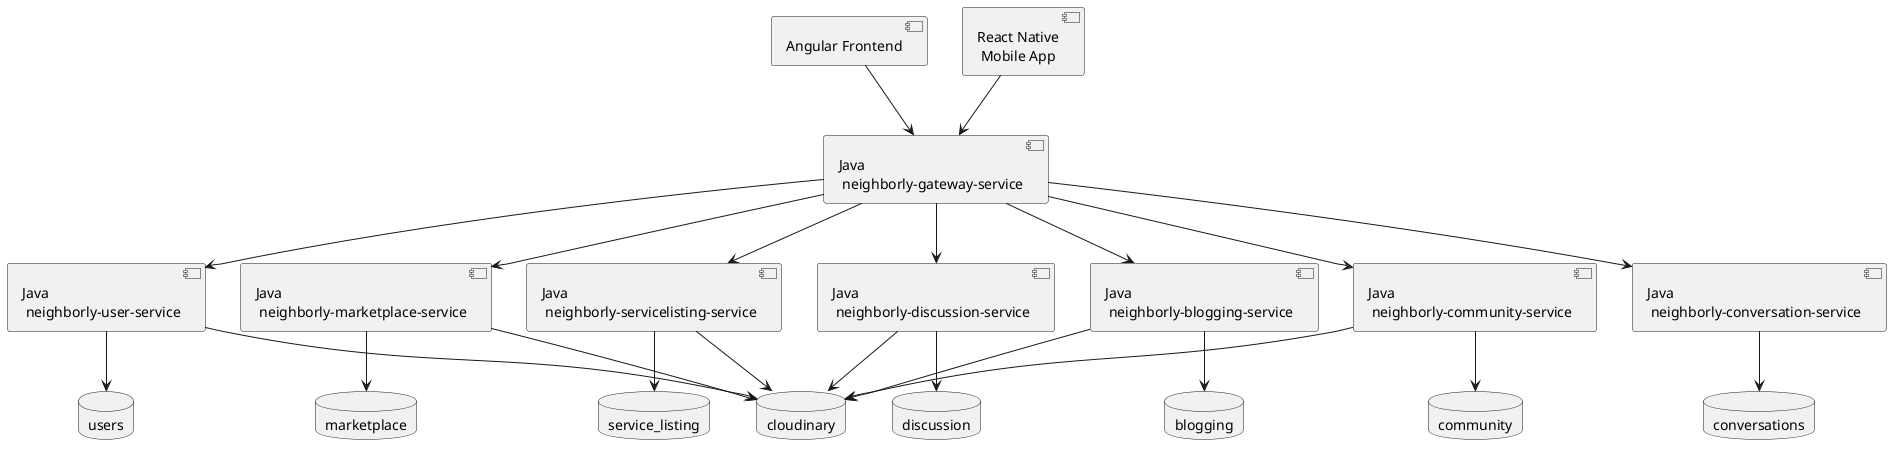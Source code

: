 @startuml Architecture
[Angular Frontend] as angular
[React Native\n Mobile App] as mobile
[Java\n neighborly-user-service] as user
[Java\n neighborly-gateway-service] as gateway
[Java\n neighborly-marketplace-service] as marketplace
[Java\n neighborly-servicelisting-service] as listing
[Java\n neighborly-conversation-service] as conversation
[Java\n neighborly-discussion-service] as discussion
[Java\n neighborly-blogging-service] as blogging
[Java\n neighborly-community-service] as community


database "users" as user_db
database "marketplace" as marketplace_db
database "service_listing" as listing_db    
database "conversations" as conversation_db
database "blogging" as blogging_db
database "community" as community_db
database "discussion" as discussion_db
database "cloudinary" as cloudinary_db



user --> user_db
listing --> listing_db
conversation --> conversation_db
blogging --> blogging_db
marketplace --> marketplace_db
discussion --> discussion_db
community --> community_db
user --> cloudinary_db
marketplace --> cloudinary_db
blogging --> cloudinary_db
discussion --> cloudinary_db
community --> cloudinary_db
listing --> cloudinary_db


gateway --> user
gateway --> marketplace
gateway --> listing
gateway --> conversation
gateway --> blogging
gateway --> discussion
gateway --> community


angular --> gateway
mobile --> gateway





@enduml

